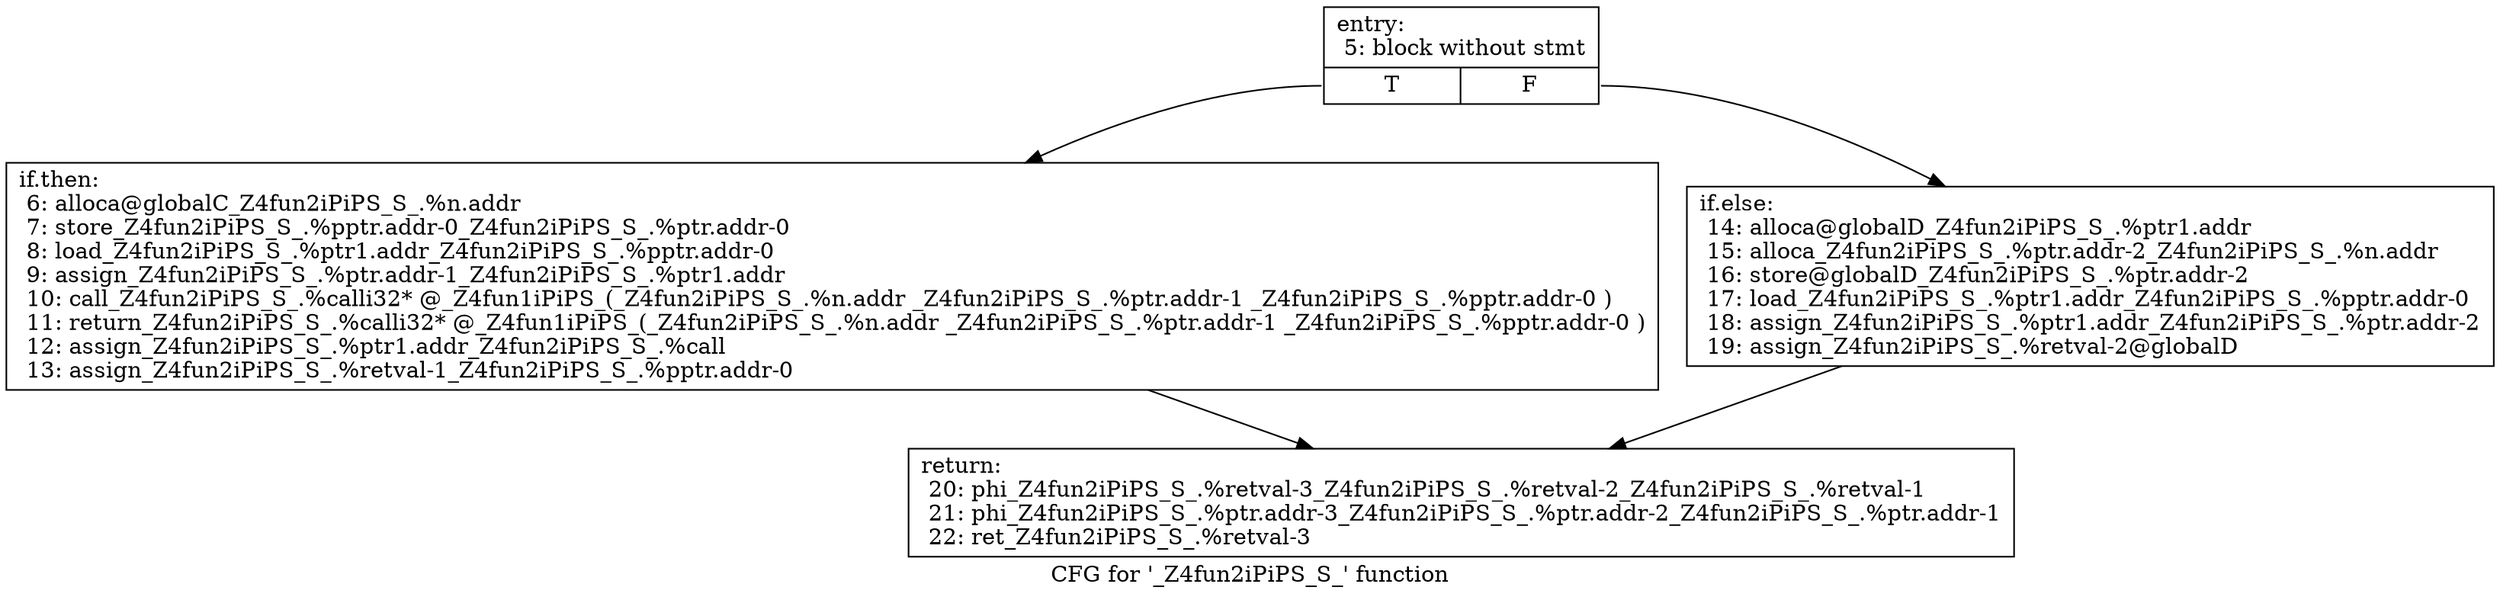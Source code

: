 digraph "CFG for '_Z4fun2iPiPS_S_' function" {
	label="CFG for '_Z4fun2iPiPS_S_' function" ;

	Node0x930d580 [shape=record,label="{entry:\l 5: block without stmt\l |{<s0>T|<s1>F}}"];
	Node0x930d580:s0 -> Node0x930dad0;
	Node0x930d580:s1 -> Node0x930dba0;
	Node0x930dad0 [shape=record,label="{if.then:\l 6: alloca	@globalC	_Z4fun2iPiPS_S_.%n.addr\l 7: store	_Z4fun2iPiPS_S_.%pptr.addr-0	_Z4fun2iPiPS_S_.%ptr.addr-0\l 8: load	_Z4fun2iPiPS_S_.%ptr1.addr	_Z4fun2iPiPS_S_.%pptr.addr-0\l 9: assign	_Z4fun2iPiPS_S_.%ptr.addr-1	_Z4fun2iPiPS_S_.%ptr1.addr\l 10: call	_Z4fun2iPiPS_S_.%call	i32* @_Z4fun1iPiPS_(_Z4fun2iPiPS_S_.%n.addr _Z4fun2iPiPS_S_.%ptr.addr-1 _Z4fun2iPiPS_S_.%pptr.addr-0 )\l 11: return	_Z4fun2iPiPS_S_.%call	i32* @_Z4fun1iPiPS_(_Z4fun2iPiPS_S_.%n.addr _Z4fun2iPiPS_S_.%ptr.addr-1 _Z4fun2iPiPS_S_.%pptr.addr-0 )\l 12: assign	_Z4fun2iPiPS_S_.%ptr1.addr	_Z4fun2iPiPS_S_.%call\l 13: assign	_Z4fun2iPiPS_S_.%retval-1	_Z4fun2iPiPS_S_.%pptr.addr-0\l }"];
	Node0x930dad0 -> Node0x930e5a0;
	Node0x930dba0 [shape=record,label="{if.else:\l 14: alloca	@globalD	_Z4fun2iPiPS_S_.%ptr1.addr\l 15: alloca	_Z4fun2iPiPS_S_.%ptr.addr-2	_Z4fun2iPiPS_S_.%n.addr\l 16: store	@globalD	_Z4fun2iPiPS_S_.%ptr.addr-2\l 17: load	_Z4fun2iPiPS_S_.%ptr1.addr	_Z4fun2iPiPS_S_.%pptr.addr-0\l 18: assign	_Z4fun2iPiPS_S_.%ptr1.addr	_Z4fun2iPiPS_S_.%ptr.addr-2\l 19: assign	_Z4fun2iPiPS_S_.%retval-2	@globalD\l }"];
	Node0x930dba0 -> Node0x930e5a0;
	Node0x930e5a0 [shape=record,label="{return:\l 20: phi	_Z4fun2iPiPS_S_.%retval-3	_Z4fun2iPiPS_S_.%retval-2	_Z4fun2iPiPS_S_.%retval-1	\l 21: phi	_Z4fun2iPiPS_S_.%ptr.addr-3	_Z4fun2iPiPS_S_.%ptr.addr-2	_Z4fun2iPiPS_S_.%ptr.addr-1	\l 22: ret	_Z4fun2iPiPS_S_.%retval-3\l }"];
}